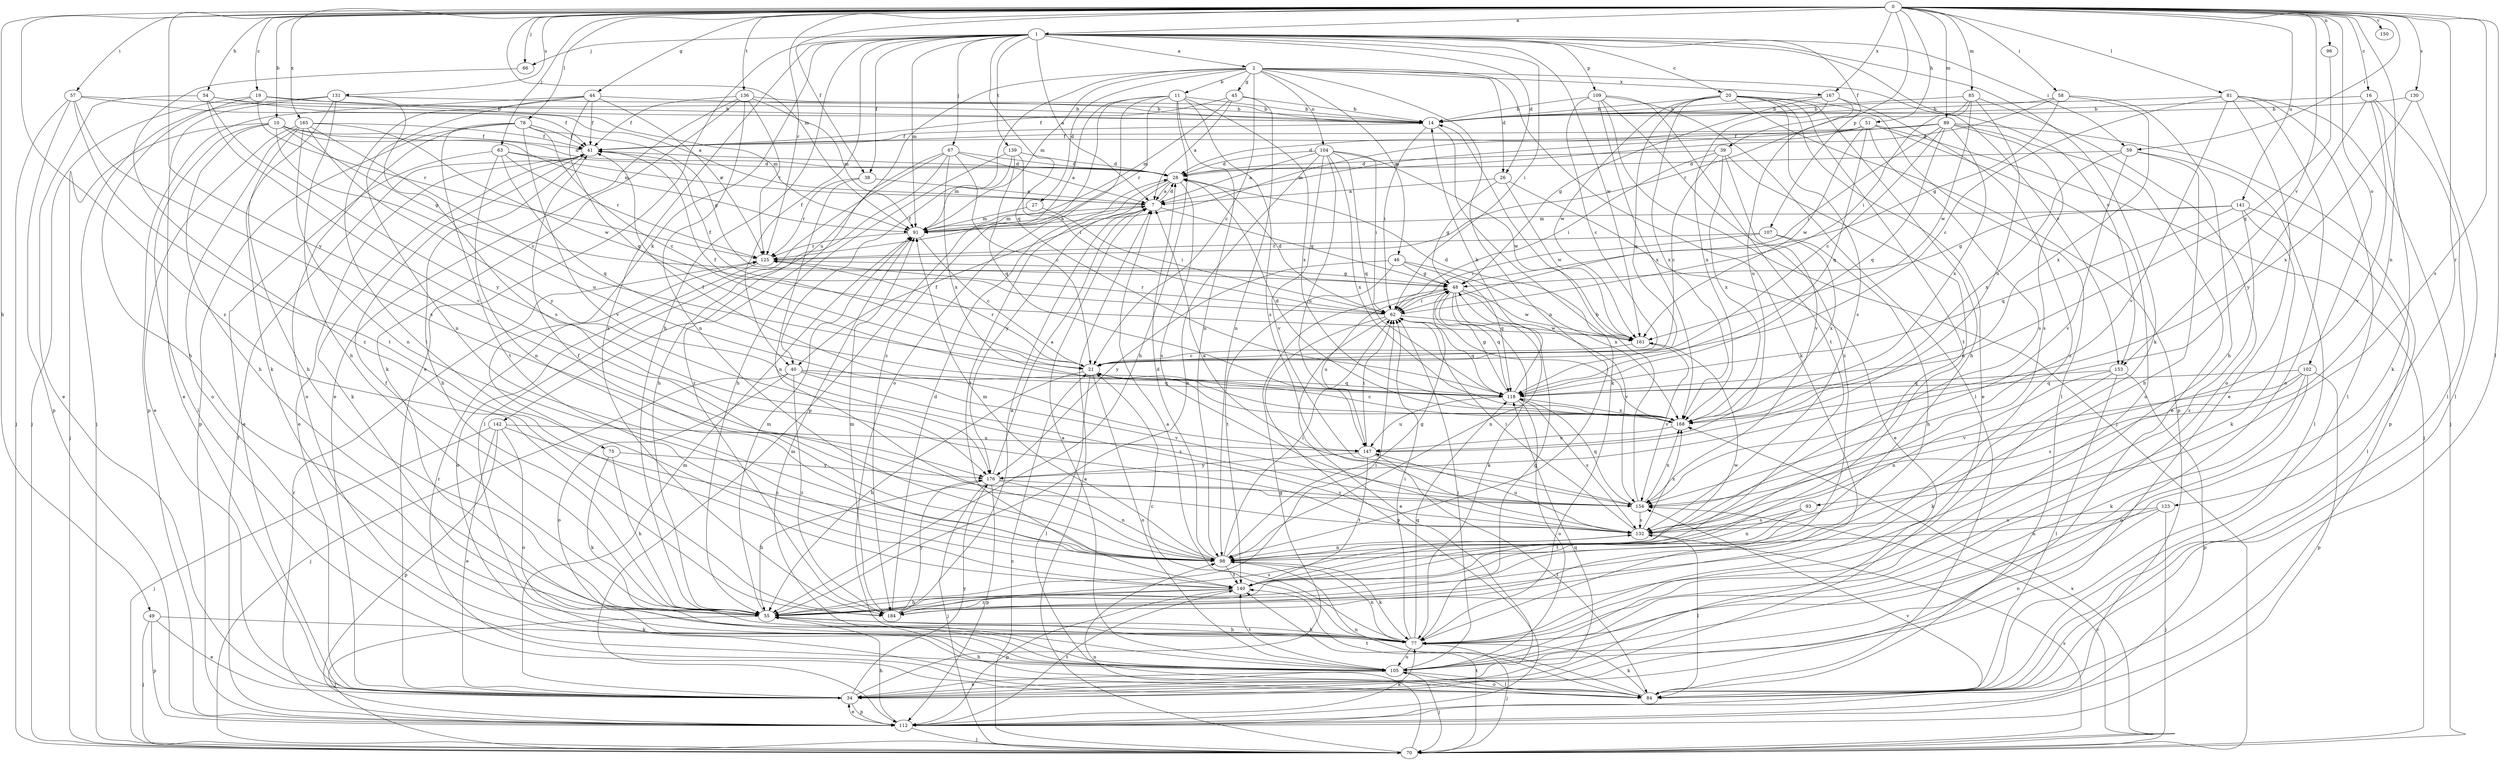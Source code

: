 strict digraph  {
0;
1;
2;
7;
10;
11;
14;
16;
19;
20;
21;
26;
27;
28;
34;
38;
39;
40;
41;
44;
45;
46;
48;
49;
51;
54;
55;
57;
58;
59;
62;
63;
66;
67;
70;
75;
77;
78;
81;
84;
85;
89;
91;
93;
96;
98;
102;
104;
105;
107;
109;
112;
118;
123;
125;
130;
131;
132;
136;
139;
140;
141;
142;
147;
150;
153;
154;
161;
165;
167;
168;
176;
184;
0 -> 1  [label=a];
0 -> 10  [label=b];
0 -> 16  [label=c];
0 -> 19  [label=c];
0 -> 38  [label=f];
0 -> 44  [label=g];
0 -> 49  [label=h];
0 -> 51  [label=h];
0 -> 54  [label=h];
0 -> 57  [label=i];
0 -> 58  [label=i];
0 -> 59  [label=i];
0 -> 63  [label=j];
0 -> 66  [label=j];
0 -> 78  [label=l];
0 -> 81  [label=l];
0 -> 84  [label=l];
0 -> 85  [label=m];
0 -> 89  [label=m];
0 -> 91  [label=m];
0 -> 93  [label=n];
0 -> 96  [label=n];
0 -> 102  [label=o];
0 -> 107  [label=p];
0 -> 123  [label=r];
0 -> 125  [label=r];
0 -> 130  [label=s];
0 -> 131  [label=s];
0 -> 132  [label=s];
0 -> 136  [label=t];
0 -> 141  [label=u];
0 -> 150  [label=v];
0 -> 153  [label=v];
0 -> 165  [label=x];
0 -> 167  [label=x];
0 -> 176  [label=y];
0 -> 184  [label=z];
1 -> 2  [label=a];
1 -> 7  [label=a];
1 -> 20  [label=c];
1 -> 26  [label=d];
1 -> 34  [label=e];
1 -> 38  [label=f];
1 -> 39  [label=f];
1 -> 40  [label=f];
1 -> 55  [label=h];
1 -> 59  [label=i];
1 -> 62  [label=i];
1 -> 66  [label=j];
1 -> 67  [label=j];
1 -> 75  [label=k];
1 -> 77  [label=k];
1 -> 91  [label=m];
1 -> 109  [label=p];
1 -> 118  [label=q];
1 -> 139  [label=t];
1 -> 153  [label=v];
1 -> 161  [label=w];
1 -> 184  [label=z];
2 -> 11  [label=b];
2 -> 21  [label=c];
2 -> 26  [label=d];
2 -> 27  [label=d];
2 -> 40  [label=f];
2 -> 45  [label=g];
2 -> 46  [label=g];
2 -> 77  [label=k];
2 -> 91  [label=m];
2 -> 98  [label=n];
2 -> 104  [label=o];
2 -> 142  [label=u];
2 -> 153  [label=v];
2 -> 167  [label=x];
7 -> 28  [label=d];
7 -> 40  [label=f];
7 -> 48  [label=g];
7 -> 91  [label=m];
10 -> 28  [label=d];
10 -> 41  [label=f];
10 -> 48  [label=g];
10 -> 55  [label=h];
10 -> 70  [label=j];
10 -> 84  [label=l];
10 -> 91  [label=m];
10 -> 147  [label=u];
11 -> 14  [label=b];
11 -> 55  [label=h];
11 -> 98  [label=n];
11 -> 105  [label=o];
11 -> 112  [label=p];
11 -> 125  [label=r];
11 -> 132  [label=s];
11 -> 168  [label=x];
11 -> 184  [label=z];
14 -> 41  [label=f];
14 -> 62  [label=i];
14 -> 77  [label=k];
16 -> 14  [label=b];
16 -> 77  [label=k];
16 -> 84  [label=l];
16 -> 154  [label=v];
16 -> 176  [label=y];
19 -> 14  [label=b];
19 -> 55  [label=h];
19 -> 70  [label=j];
19 -> 91  [label=m];
19 -> 125  [label=r];
20 -> 14  [label=b];
20 -> 34  [label=e];
20 -> 55  [label=h];
20 -> 84  [label=l];
20 -> 112  [label=p];
20 -> 118  [label=q];
20 -> 132  [label=s];
20 -> 140  [label=t];
20 -> 161  [label=w];
20 -> 168  [label=x];
21 -> 41  [label=f];
21 -> 55  [label=h];
21 -> 84  [label=l];
21 -> 105  [label=o];
21 -> 118  [label=q];
21 -> 125  [label=r];
26 -> 7  [label=a];
26 -> 34  [label=e];
26 -> 48  [label=g];
26 -> 161  [label=w];
27 -> 62  [label=i];
27 -> 91  [label=m];
28 -> 7  [label=a];
28 -> 132  [label=s];
28 -> 140  [label=t];
28 -> 176  [label=y];
34 -> 48  [label=g];
34 -> 91  [label=m];
34 -> 112  [label=p];
34 -> 118  [label=q];
34 -> 176  [label=y];
38 -> 7  [label=a];
38 -> 98  [label=n];
38 -> 125  [label=r];
39 -> 21  [label=c];
39 -> 28  [label=d];
39 -> 62  [label=i];
39 -> 98  [label=n];
39 -> 154  [label=v];
39 -> 168  [label=x];
40 -> 70  [label=j];
40 -> 105  [label=o];
40 -> 118  [label=q];
40 -> 132  [label=s];
40 -> 154  [label=v];
40 -> 184  [label=z];
41 -> 28  [label=d];
41 -> 34  [label=e];
41 -> 55  [label=h];
41 -> 77  [label=k];
44 -> 14  [label=b];
44 -> 41  [label=f];
44 -> 98  [label=n];
44 -> 112  [label=p];
44 -> 118  [label=q];
44 -> 125  [label=r];
44 -> 140  [label=t];
45 -> 7  [label=a];
45 -> 14  [label=b];
45 -> 41  [label=f];
45 -> 91  [label=m];
45 -> 98  [label=n];
46 -> 48  [label=g];
46 -> 118  [label=q];
46 -> 140  [label=t];
46 -> 168  [label=x];
46 -> 176  [label=y];
48 -> 62  [label=i];
48 -> 77  [label=k];
48 -> 98  [label=n];
48 -> 118  [label=q];
48 -> 147  [label=u];
48 -> 154  [label=v];
48 -> 161  [label=w];
49 -> 34  [label=e];
49 -> 70  [label=j];
49 -> 77  [label=k];
49 -> 112  [label=p];
51 -> 28  [label=d];
51 -> 41  [label=f];
51 -> 70  [label=j];
51 -> 91  [label=m];
51 -> 105  [label=o];
51 -> 118  [label=q];
51 -> 132  [label=s];
51 -> 161  [label=w];
54 -> 7  [label=a];
54 -> 14  [label=b];
54 -> 34  [label=e];
54 -> 154  [label=v];
54 -> 176  [label=y];
55 -> 41  [label=f];
55 -> 62  [label=i];
55 -> 70  [label=j];
55 -> 77  [label=k];
55 -> 91  [label=m];
57 -> 14  [label=b];
57 -> 41  [label=f];
57 -> 70  [label=j];
57 -> 112  [label=p];
57 -> 132  [label=s];
57 -> 140  [label=t];
58 -> 14  [label=b];
58 -> 28  [label=d];
58 -> 48  [label=g];
58 -> 55  [label=h];
58 -> 168  [label=x];
59 -> 28  [label=d];
59 -> 55  [label=h];
59 -> 84  [label=l];
59 -> 154  [label=v];
59 -> 168  [label=x];
62 -> 28  [label=d];
62 -> 34  [label=e];
62 -> 41  [label=f];
62 -> 112  [label=p];
62 -> 118  [label=q];
62 -> 125  [label=r];
62 -> 161  [label=w];
63 -> 7  [label=a];
63 -> 28  [label=d];
63 -> 34  [label=e];
63 -> 98  [label=n];
63 -> 118  [label=q];
63 -> 125  [label=r];
66 -> 184  [label=z];
67 -> 7  [label=a];
67 -> 21  [label=c];
67 -> 28  [label=d];
67 -> 55  [label=h];
67 -> 84  [label=l];
67 -> 168  [label=x];
67 -> 184  [label=z];
70 -> 7  [label=a];
70 -> 21  [label=c];
70 -> 98  [label=n];
70 -> 132  [label=s];
70 -> 140  [label=t];
70 -> 154  [label=v];
70 -> 168  [label=x];
75 -> 55  [label=h];
75 -> 77  [label=k];
75 -> 176  [label=y];
77 -> 7  [label=a];
77 -> 21  [label=c];
77 -> 48  [label=g];
77 -> 55  [label=h];
77 -> 62  [label=i];
77 -> 70  [label=j];
77 -> 98  [label=n];
77 -> 105  [label=o];
77 -> 118  [label=q];
78 -> 21  [label=c];
78 -> 41  [label=f];
78 -> 48  [label=g];
78 -> 105  [label=o];
78 -> 112  [label=p];
78 -> 140  [label=t];
78 -> 154  [label=v];
81 -> 14  [label=b];
81 -> 21  [label=c];
81 -> 34  [label=e];
81 -> 70  [label=j];
81 -> 84  [label=l];
81 -> 105  [label=o];
81 -> 154  [label=v];
84 -> 55  [label=h];
84 -> 77  [label=k];
84 -> 98  [label=n];
84 -> 105  [label=o];
84 -> 125  [label=r];
84 -> 140  [label=t];
85 -> 14  [label=b];
85 -> 62  [label=i];
85 -> 105  [label=o];
85 -> 125  [label=r];
85 -> 147  [label=u];
85 -> 161  [label=w];
89 -> 7  [label=a];
89 -> 21  [label=c];
89 -> 34  [label=e];
89 -> 41  [label=f];
89 -> 62  [label=i];
89 -> 112  [label=p];
89 -> 118  [label=q];
89 -> 132  [label=s];
89 -> 168  [label=x];
91 -> 7  [label=a];
91 -> 21  [label=c];
91 -> 125  [label=r];
93 -> 98  [label=n];
93 -> 132  [label=s];
93 -> 140  [label=t];
96 -> 118  [label=q];
98 -> 28  [label=d];
98 -> 41  [label=f];
98 -> 48  [label=g];
98 -> 62  [label=i];
98 -> 77  [label=k];
98 -> 91  [label=m];
98 -> 140  [label=t];
102 -> 77  [label=k];
102 -> 105  [label=o];
102 -> 112  [label=p];
102 -> 118  [label=q];
102 -> 132  [label=s];
102 -> 154  [label=v];
104 -> 7  [label=a];
104 -> 28  [label=d];
104 -> 55  [label=h];
104 -> 62  [label=i];
104 -> 118  [label=q];
104 -> 147  [label=u];
104 -> 154  [label=v];
104 -> 161  [label=w];
104 -> 168  [label=x];
105 -> 7  [label=a];
105 -> 34  [label=e];
105 -> 62  [label=i];
105 -> 70  [label=j];
105 -> 84  [label=l];
105 -> 91  [label=m];
105 -> 140  [label=t];
107 -> 55  [label=h];
107 -> 62  [label=i];
107 -> 125  [label=r];
107 -> 168  [label=x];
109 -> 14  [label=b];
109 -> 21  [label=c];
109 -> 70  [label=j];
109 -> 84  [label=l];
109 -> 140  [label=t];
109 -> 168  [label=x];
109 -> 184  [label=z];
112 -> 34  [label=e];
112 -> 41  [label=f];
112 -> 55  [label=h];
112 -> 70  [label=j];
112 -> 77  [label=k];
112 -> 125  [label=r];
112 -> 140  [label=t];
112 -> 154  [label=v];
118 -> 14  [label=b];
118 -> 48  [label=g];
118 -> 105  [label=o];
118 -> 132  [label=s];
118 -> 147  [label=u];
118 -> 168  [label=x];
123 -> 70  [label=j];
123 -> 98  [label=n];
123 -> 105  [label=o];
123 -> 132  [label=s];
125 -> 48  [label=g];
125 -> 105  [label=o];
130 -> 14  [label=b];
130 -> 84  [label=l];
130 -> 168  [label=x];
131 -> 14  [label=b];
131 -> 34  [label=e];
131 -> 55  [label=h];
131 -> 70  [label=j];
131 -> 77  [label=k];
131 -> 132  [label=s];
132 -> 62  [label=i];
132 -> 84  [label=l];
132 -> 98  [label=n];
132 -> 147  [label=u];
132 -> 168  [label=x];
136 -> 14  [label=b];
136 -> 34  [label=e];
136 -> 41  [label=f];
136 -> 77  [label=k];
136 -> 91  [label=m];
136 -> 98  [label=n];
136 -> 125  [label=r];
139 -> 28  [label=d];
139 -> 55  [label=h];
139 -> 62  [label=i];
139 -> 91  [label=m];
139 -> 118  [label=q];
140 -> 55  [label=h];
140 -> 112  [label=p];
140 -> 161  [label=w];
140 -> 184  [label=z];
141 -> 48  [label=g];
141 -> 77  [label=k];
141 -> 84  [label=l];
141 -> 91  [label=m];
141 -> 118  [label=q];
141 -> 184  [label=z];
142 -> 34  [label=e];
142 -> 70  [label=j];
142 -> 98  [label=n];
142 -> 105  [label=o];
142 -> 112  [label=p];
142 -> 147  [label=u];
147 -> 62  [label=i];
147 -> 84  [label=l];
147 -> 140  [label=t];
147 -> 176  [label=y];
153 -> 77  [label=k];
153 -> 84  [label=l];
153 -> 98  [label=n];
153 -> 112  [label=p];
153 -> 118  [label=q];
154 -> 7  [label=a];
154 -> 14  [label=b];
154 -> 118  [label=q];
154 -> 132  [label=s];
154 -> 168  [label=x];
161 -> 21  [label=c];
161 -> 28  [label=d];
161 -> 154  [label=v];
165 -> 21  [label=c];
165 -> 34  [label=e];
165 -> 41  [label=f];
165 -> 55  [label=h];
165 -> 98  [label=n];
165 -> 105  [label=o];
165 -> 161  [label=w];
165 -> 176  [label=y];
167 -> 14  [label=b];
167 -> 48  [label=g];
167 -> 147  [label=u];
167 -> 168  [label=x];
167 -> 184  [label=z];
168 -> 21  [label=c];
168 -> 28  [label=d];
168 -> 41  [label=f];
168 -> 62  [label=i];
168 -> 147  [label=u];
176 -> 7  [label=a];
176 -> 55  [label=h];
176 -> 70  [label=j];
176 -> 98  [label=n];
176 -> 112  [label=p];
176 -> 154  [label=v];
184 -> 7  [label=a];
184 -> 28  [label=d];
184 -> 91  [label=m];
184 -> 132  [label=s];
184 -> 176  [label=y];
}
